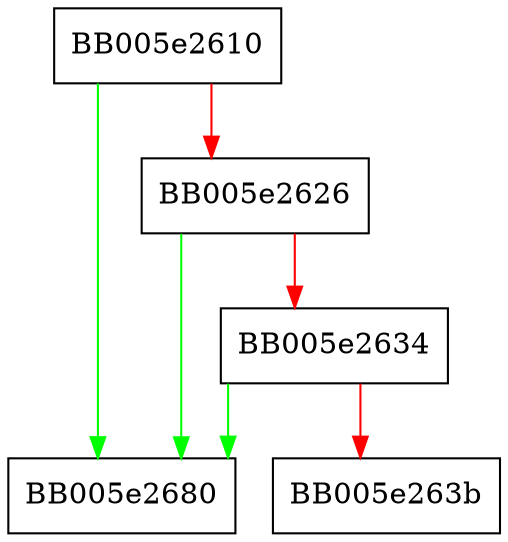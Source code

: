 digraph ossl_ffc_params_FIPS186_2_validate {
  node [shape="box"];
  graph [splines=ortho];
  BB005e2610 -> BB005e2680 [color="green"];
  BB005e2610 -> BB005e2626 [color="red"];
  BB005e2626 -> BB005e2680 [color="green"];
  BB005e2626 -> BB005e2634 [color="red"];
  BB005e2634 -> BB005e2680 [color="green"];
  BB005e2634 -> BB005e263b [color="red"];
}